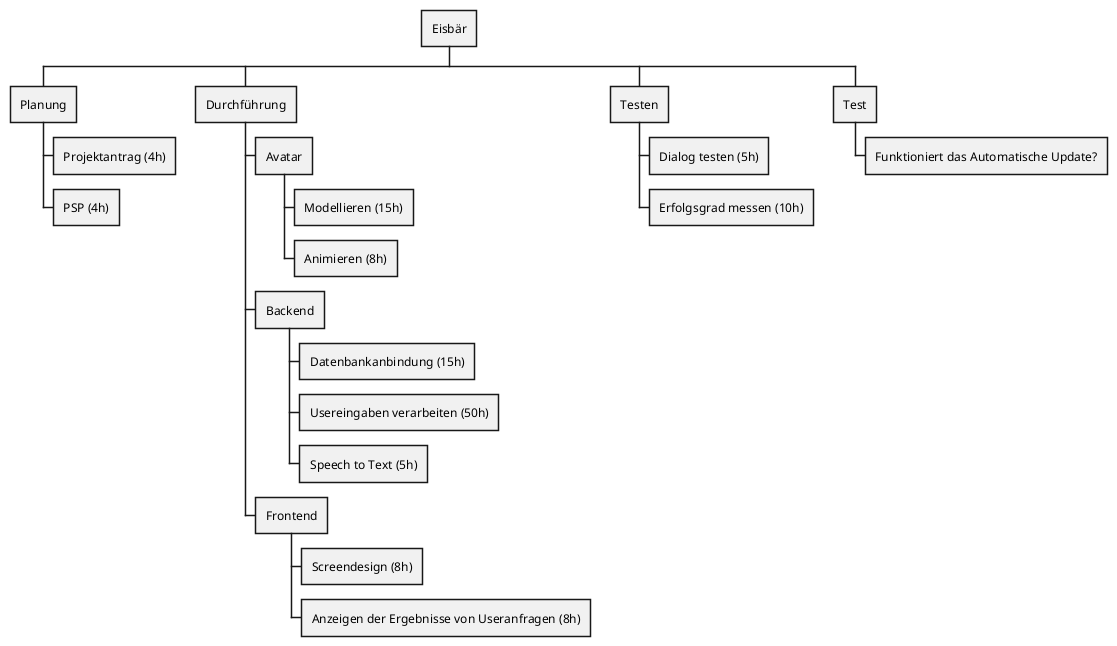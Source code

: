 @startwbs
* Eisbär
** Planung
*** Projektantrag (4h)
*** PSP (4h)
** Durchführung
*** Avatar
**** Modellieren (15h)
**** Animieren (8h)
*** Backend
**** Datenbankanbindung (15h)
**** Usereingaben verarbeiten (50h)
**** Speech to Text (5h)
*** Frontend
**** Screendesign (8h)
**** Anzeigen der Ergebnisse von Useranfragen (8h)
** Testen
*** Dialog testen (5h)
*** Erfolgsgrad messen (10h)
** Test
*** Funktioniert das Automatische Update?
@endwbs